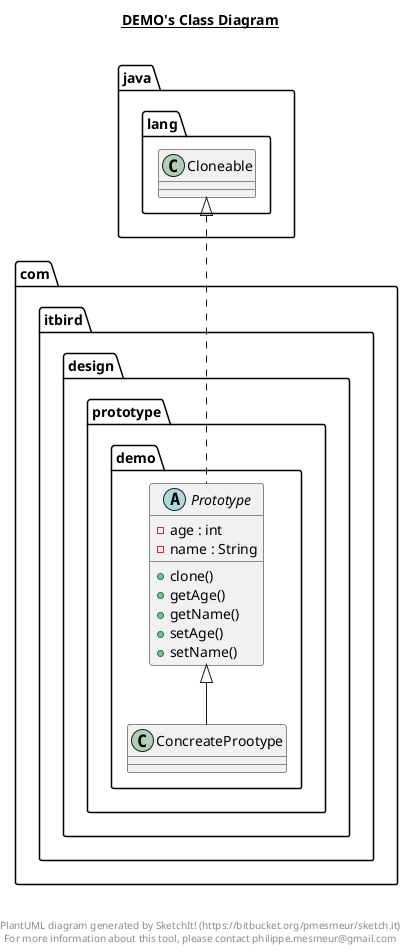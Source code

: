 @startuml

title __DEMO's Class Diagram__\n

  namespace com.itbird.design {
    namespace prototype {
      namespace demo {
        class com.itbird.design.prototype.demo.ConcreateProotype {
        }
      }
    }
  }
  

  namespace com.itbird.design {
    namespace prototype {
      namespace demo {
        abstract class com.itbird.design.prototype.demo.Prototype {
            - age : int
            - name : String
            + clone()
            + getAge()
            + getName()
            + setAge()
            + setName()
        }
      }
    }
  }
  

  com.itbird.design.prototype.demo.ConcreateProotype -up-|> com.itbird.design.prototype.demo.Prototype
  com.itbird.design.prototype.demo.Prototype .up.|> java.lang.Cloneable


right footer


PlantUML diagram generated by SketchIt! (https://bitbucket.org/pmesmeur/sketch.it)
For more information about this tool, please contact philippe.mesmeur@gmail.com
endfooter

@enduml
